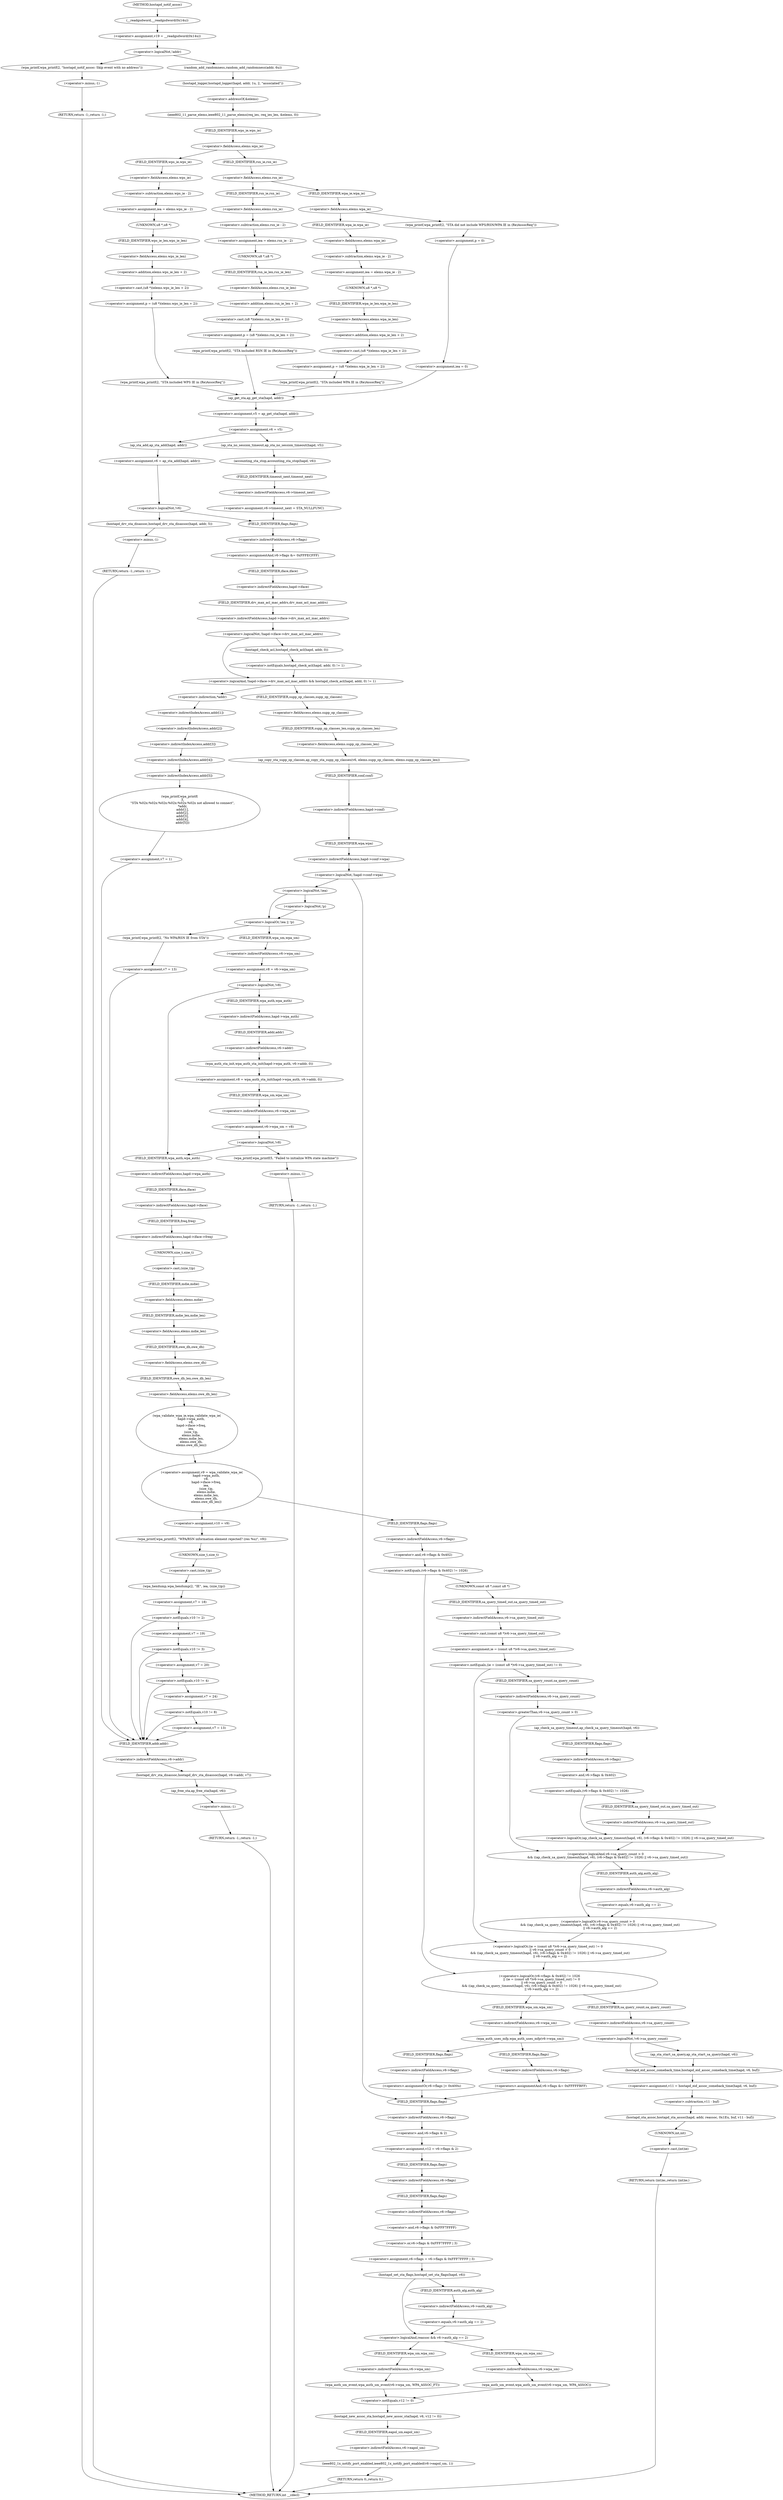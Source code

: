 digraph hostapd_notif_assoc {  
"1000136" [label = "(<operator>.assignment,v19 = __readgsdword(0x14u))" ]
"1000138" [label = "(__readgsdword,__readgsdword(0x14u))" ]
"1000141" [label = "(<operator>.logicalNot,!addr)" ]
"1000144" [label = "(wpa_printf,wpa_printf(2, \"hostapd_notif_assoc: Skip event with no address\"))" ]
"1000147" [label = "(RETURN,return -1;,return -1;)" ]
"1000148" [label = "(<operator>.minus,-1)" ]
"1000150" [label = "(random_add_randomness,random_add_randomness(addr, 6u))" ]
"1000153" [label = "(hostapd_logger,hostapd_logger(hapd, addr, 1u, 2, \"associated\"))" ]
"1000159" [label = "(ieee802_11_parse_elems,ieee802_11_parse_elems(req_ies, req_ies_len, &elems, 0))" ]
"1000162" [label = "(<operator>.addressOf,&elems)" ]
"1000166" [label = "(<operator>.fieldAccess,elems.wps_ie)" ]
"1000168" [label = "(FIELD_IDENTIFIER,wps_ie,wps_ie)" ]
"1000170" [label = "(<operator>.assignment,iea = elems.wps_ie - 2)" ]
"1000172" [label = "(<operator>.subtraction,elems.wps_ie - 2)" ]
"1000173" [label = "(<operator>.fieldAccess,elems.wps_ie)" ]
"1000175" [label = "(FIELD_IDENTIFIER,wps_ie,wps_ie)" ]
"1000177" [label = "(<operator>.assignment,p = (u8 *)(elems.wps_ie_len + 2))" ]
"1000179" [label = "(<operator>.cast,(u8 *)(elems.wps_ie_len + 2))" ]
"1000180" [label = "(UNKNOWN,u8 *,u8 *)" ]
"1000181" [label = "(<operator>.addition,elems.wps_ie_len + 2)" ]
"1000182" [label = "(<operator>.fieldAccess,elems.wps_ie_len)" ]
"1000184" [label = "(FIELD_IDENTIFIER,wps_ie_len,wps_ie_len)" ]
"1000186" [label = "(wpa_printf,wpa_printf(2, \"STA included WPS IE in (Re)AssocReq\"))" ]
"1000191" [label = "(<operator>.fieldAccess,elems.rsn_ie)" ]
"1000193" [label = "(FIELD_IDENTIFIER,rsn_ie,rsn_ie)" ]
"1000195" [label = "(<operator>.assignment,iea = elems.rsn_ie - 2)" ]
"1000197" [label = "(<operator>.subtraction,elems.rsn_ie - 2)" ]
"1000198" [label = "(<operator>.fieldAccess,elems.rsn_ie)" ]
"1000200" [label = "(FIELD_IDENTIFIER,rsn_ie,rsn_ie)" ]
"1000202" [label = "(<operator>.assignment,p = (u8 *)(elems.rsn_ie_len + 2))" ]
"1000204" [label = "(<operator>.cast,(u8 *)(elems.rsn_ie_len + 2))" ]
"1000205" [label = "(UNKNOWN,u8 *,u8 *)" ]
"1000206" [label = "(<operator>.addition,elems.rsn_ie_len + 2)" ]
"1000207" [label = "(<operator>.fieldAccess,elems.rsn_ie_len)" ]
"1000209" [label = "(FIELD_IDENTIFIER,rsn_ie_len,rsn_ie_len)" ]
"1000211" [label = "(wpa_printf,wpa_printf(2, \"STA included RSN IE in (Re)AssocReq\"))" ]
"1000216" [label = "(<operator>.fieldAccess,elems.wpa_ie)" ]
"1000218" [label = "(FIELD_IDENTIFIER,wpa_ie,wpa_ie)" ]
"1000220" [label = "(<operator>.assignment,iea = elems.wpa_ie - 2)" ]
"1000222" [label = "(<operator>.subtraction,elems.wpa_ie - 2)" ]
"1000223" [label = "(<operator>.fieldAccess,elems.wpa_ie)" ]
"1000225" [label = "(FIELD_IDENTIFIER,wpa_ie,wpa_ie)" ]
"1000227" [label = "(<operator>.assignment,p = (u8 *)(elems.wpa_ie_len + 2))" ]
"1000229" [label = "(<operator>.cast,(u8 *)(elems.wpa_ie_len + 2))" ]
"1000230" [label = "(UNKNOWN,u8 *,u8 *)" ]
"1000231" [label = "(<operator>.addition,elems.wpa_ie_len + 2)" ]
"1000232" [label = "(<operator>.fieldAccess,elems.wpa_ie_len)" ]
"1000234" [label = "(FIELD_IDENTIFIER,wpa_ie_len,wpa_ie_len)" ]
"1000236" [label = "(wpa_printf,wpa_printf(2, \"STA included WPA IE in (Re)AssocReq\"))" ]
"1000241" [label = "(wpa_printf,wpa_printf(2, \"STA did not include WPS/RSN/WPA IE in (Re)AssocReq\"))" ]
"1000244" [label = "(<operator>.assignment,p = 0)" ]
"1000247" [label = "(<operator>.assignment,iea = 0)" ]
"1000250" [label = "(<operator>.assignment,v5 = ap_get_sta(hapd, addr))" ]
"1000252" [label = "(ap_get_sta,ap_get_sta(hapd, addr))" ]
"1000255" [label = "(<operator>.assignment,v6 = v5)" ]
"1000261" [label = "(ap_sta_no_session_timeout,ap_sta_no_session_timeout(hapd, v5))" ]
"1000264" [label = "(accounting_sta_stop,accounting_sta_stop(hapd, v6))" ]
"1000267" [label = "(<operator>.assignment,v6->timeout_next = STA_NULLFUNC)" ]
"1000268" [label = "(<operator>.indirectFieldAccess,v6->timeout_next)" ]
"1000270" [label = "(FIELD_IDENTIFIER,timeout_next,timeout_next)" ]
"1000274" [label = "(<operator>.assignment,v6 = ap_sta_add(hapd, addr))" ]
"1000276" [label = "(ap_sta_add,ap_sta_add(hapd, addr))" ]
"1000280" [label = "(<operator>.logicalNot,!v6)" ]
"1000283" [label = "(hostapd_drv_sta_disassoc,hostapd_drv_sta_disassoc(hapd, addr, 5))" ]
"1000287" [label = "(RETURN,return -1;,return -1;)" ]
"1000288" [label = "(<operator>.minus,-1)" ]
"1000290" [label = "(<operators>.assignmentAnd,v6->flags &= 0xFFFECFFF)" ]
"1000291" [label = "(<operator>.indirectFieldAccess,v6->flags)" ]
"1000293" [label = "(FIELD_IDENTIFIER,flags,flags)" ]
"1000296" [label = "(<operator>.logicalAnd,!hapd->iface->drv_max_acl_mac_addrs && hostapd_check_acl(hapd, addr, 0) != 1)" ]
"1000297" [label = "(<operator>.logicalNot,!hapd->iface->drv_max_acl_mac_addrs)" ]
"1000298" [label = "(<operator>.indirectFieldAccess,hapd->iface->drv_max_acl_mac_addrs)" ]
"1000299" [label = "(<operator>.indirectFieldAccess,hapd->iface)" ]
"1000301" [label = "(FIELD_IDENTIFIER,iface,iface)" ]
"1000302" [label = "(FIELD_IDENTIFIER,drv_max_acl_mac_addrs,drv_max_acl_mac_addrs)" ]
"1000303" [label = "(<operator>.notEquals,hostapd_check_acl(hapd, addr, 0) != 1)" ]
"1000304" [label = "(hostapd_check_acl,hostapd_check_acl(hapd, addr, 0))" ]
"1000310" [label = "(wpa_printf,wpa_printf(\n      3,\n      \"STA %02x:%02x:%02x:%02x:%02x:%02x not allowed to connect\",\n      *addr,\n      addr[1],\n      addr[2],\n      addr[3],\n      addr[4],\n      addr[5]))" ]
"1000313" [label = "(<operator>.indirection,*addr)" ]
"1000315" [label = "(<operator>.indirectIndexAccess,addr[1])" ]
"1000318" [label = "(<operator>.indirectIndexAccess,addr[2])" ]
"1000321" [label = "(<operator>.indirectIndexAccess,addr[3])" ]
"1000324" [label = "(<operator>.indirectIndexAccess,addr[4])" ]
"1000327" [label = "(<operator>.indirectIndexAccess,addr[5])" ]
"1000330" [label = "(<operator>.assignment,v7 = 1)" ]
"1000334" [label = "(hostapd_drv_sta_disassoc,hostapd_drv_sta_disassoc(hapd, v6->addr, v7))" ]
"1000336" [label = "(<operator>.indirectFieldAccess,v6->addr)" ]
"1000338" [label = "(FIELD_IDENTIFIER,addr,addr)" ]
"1000340" [label = "(ap_free_sta,ap_free_sta(hapd, v6))" ]
"1000343" [label = "(RETURN,return -1;,return -1;)" ]
"1000344" [label = "(<operator>.minus,-1)" ]
"1000346" [label = "(ap_copy_sta_supp_op_classes,ap_copy_sta_supp_op_classes(v6, elems.supp_op_classes, elems.supp_op_classes_len))" ]
"1000348" [label = "(<operator>.fieldAccess,elems.supp_op_classes)" ]
"1000350" [label = "(FIELD_IDENTIFIER,supp_op_classes,supp_op_classes)" ]
"1000351" [label = "(<operator>.fieldAccess,elems.supp_op_classes_len)" ]
"1000353" [label = "(FIELD_IDENTIFIER,supp_op_classes_len,supp_op_classes_len)" ]
"1000355" [label = "(<operator>.logicalNot,!hapd->conf->wpa)" ]
"1000356" [label = "(<operator>.indirectFieldAccess,hapd->conf->wpa)" ]
"1000357" [label = "(<operator>.indirectFieldAccess,hapd->conf)" ]
"1000359" [label = "(FIELD_IDENTIFIER,conf,conf)" ]
"1000360" [label = "(FIELD_IDENTIFIER,wpa,wpa)" ]
"1000363" [label = "(<operator>.logicalOr,!iea || !p)" ]
"1000364" [label = "(<operator>.logicalNot,!iea)" ]
"1000366" [label = "(<operator>.logicalNot,!p)" ]
"1000369" [label = "(wpa_printf,wpa_printf(2, \"No WPA/RSN IE from STA\"))" ]
"1000372" [label = "(<operator>.assignment,v7 = 13)" ]
"1000376" [label = "(<operator>.assignment,v8 = v6->wpa_sm)" ]
"1000378" [label = "(<operator>.indirectFieldAccess,v6->wpa_sm)" ]
"1000380" [label = "(FIELD_IDENTIFIER,wpa_sm,wpa_sm)" ]
"1000382" [label = "(<operator>.logicalNot,!v8)" ]
"1000385" [label = "(<operator>.assignment,v8 = wpa_auth_sta_init(hapd->wpa_auth, v6->addr, 0))" ]
"1000387" [label = "(wpa_auth_sta_init,wpa_auth_sta_init(hapd->wpa_auth, v6->addr, 0))" ]
"1000388" [label = "(<operator>.indirectFieldAccess,hapd->wpa_auth)" ]
"1000390" [label = "(FIELD_IDENTIFIER,wpa_auth,wpa_auth)" ]
"1000391" [label = "(<operator>.indirectFieldAccess,v6->addr)" ]
"1000393" [label = "(FIELD_IDENTIFIER,addr,addr)" ]
"1000395" [label = "(<operator>.assignment,v6->wpa_sm = v8)" ]
"1000396" [label = "(<operator>.indirectFieldAccess,v6->wpa_sm)" ]
"1000398" [label = "(FIELD_IDENTIFIER,wpa_sm,wpa_sm)" ]
"1000401" [label = "(<operator>.logicalNot,!v8)" ]
"1000404" [label = "(wpa_printf,wpa_printf(5, \"Failed to initialize WPA state machine\"))" ]
"1000407" [label = "(RETURN,return -1;,return -1;)" ]
"1000408" [label = "(<operator>.minus,-1)" ]
"1000410" [label = "(<operator>.assignment,v9 = wpa_validate_wpa_ie(\n         hapd->wpa_auth,\n         v8,\n         hapd->iface->freq,\n         iea,\n         (size_t)p,\n         elems.mdie,\n         elems.mdie_len,\n         elems.owe_dh,\n         elems.owe_dh_len))" ]
"1000412" [label = "(wpa_validate_wpa_ie,wpa_validate_wpa_ie(\n         hapd->wpa_auth,\n         v8,\n         hapd->iface->freq,\n         iea,\n         (size_t)p,\n         elems.mdie,\n         elems.mdie_len,\n         elems.owe_dh,\n         elems.owe_dh_len))" ]
"1000413" [label = "(<operator>.indirectFieldAccess,hapd->wpa_auth)" ]
"1000415" [label = "(FIELD_IDENTIFIER,wpa_auth,wpa_auth)" ]
"1000417" [label = "(<operator>.indirectFieldAccess,hapd->iface->freq)" ]
"1000418" [label = "(<operator>.indirectFieldAccess,hapd->iface)" ]
"1000420" [label = "(FIELD_IDENTIFIER,iface,iface)" ]
"1000421" [label = "(FIELD_IDENTIFIER,freq,freq)" ]
"1000423" [label = "(<operator>.cast,(size_t)p)" ]
"1000424" [label = "(UNKNOWN,size_t,size_t)" ]
"1000426" [label = "(<operator>.fieldAccess,elems.mdie)" ]
"1000428" [label = "(FIELD_IDENTIFIER,mdie,mdie)" ]
"1000429" [label = "(<operator>.fieldAccess,elems.mdie_len)" ]
"1000431" [label = "(FIELD_IDENTIFIER,mdie_len,mdie_len)" ]
"1000432" [label = "(<operator>.fieldAccess,elems.owe_dh)" ]
"1000434" [label = "(FIELD_IDENTIFIER,owe_dh,owe_dh)" ]
"1000435" [label = "(<operator>.fieldAccess,elems.owe_dh_len)" ]
"1000437" [label = "(FIELD_IDENTIFIER,owe_dh_len,owe_dh_len)" ]
"1000441" [label = "(<operator>.assignment,v10 = v9)" ]
"1000444" [label = "(wpa_printf,wpa_printf(2, \"WPA/RSN information element rejected? (res %u)\", v9))" ]
"1000448" [label = "(wpa_hexdump,wpa_hexdump(2, \"IE\", iea, (size_t)p))" ]
"1000452" [label = "(<operator>.cast,(size_t)p)" ]
"1000453" [label = "(UNKNOWN,size_t,size_t)" ]
"1000455" [label = "(<operator>.assignment,v7 = 18)" ]
"1000459" [label = "(<operator>.notEquals,v10 != 2)" ]
"1000463" [label = "(<operator>.assignment,v7 = 19)" ]
"1000467" [label = "(<operator>.notEquals,v10 != 3)" ]
"1000471" [label = "(<operator>.assignment,v7 = 20)" ]
"1000475" [label = "(<operator>.notEquals,v10 != 4)" ]
"1000479" [label = "(<operator>.assignment,v7 = 24)" ]
"1000483" [label = "(<operator>.notEquals,v10 != 8)" ]
"1000486" [label = "(<operator>.assignment,v7 = 13)" ]
"1000491" [label = "(<operator>.logicalOr,(v6->flags & 0x402) != 1026\n    || (ie = (const u8 *)v6->sa_query_timed_out) != 0\n    || v6->sa_query_count > 0\n    && ((ap_check_sa_query_timeout(hapd, v6), (v6->flags & 0x402) != 1026) || v6->sa_query_timed_out)\n    || v6->auth_alg == 2)" ]
"1000492" [label = "(<operator>.notEquals,(v6->flags & 0x402) != 1026)" ]
"1000493" [label = "(<operator>.and,v6->flags & 0x402)" ]
"1000494" [label = "(<operator>.indirectFieldAccess,v6->flags)" ]
"1000496" [label = "(FIELD_IDENTIFIER,flags,flags)" ]
"1000499" [label = "(<operator>.logicalOr,(ie = (const u8 *)v6->sa_query_timed_out) != 0\n    || v6->sa_query_count > 0\n    && ((ap_check_sa_query_timeout(hapd, v6), (v6->flags & 0x402) != 1026) || v6->sa_query_timed_out)\n    || v6->auth_alg == 2)" ]
"1000500" [label = "(<operator>.notEquals,(ie = (const u8 *)v6->sa_query_timed_out) != 0)" ]
"1000501" [label = "(<operator>.assignment,ie = (const u8 *)v6->sa_query_timed_out)" ]
"1000503" [label = "(<operator>.cast,(const u8 *)v6->sa_query_timed_out)" ]
"1000504" [label = "(UNKNOWN,const u8 *,const u8 *)" ]
"1000505" [label = "(<operator>.indirectFieldAccess,v6->sa_query_timed_out)" ]
"1000507" [label = "(FIELD_IDENTIFIER,sa_query_timed_out,sa_query_timed_out)" ]
"1000509" [label = "(<operator>.logicalOr,v6->sa_query_count > 0\n    && ((ap_check_sa_query_timeout(hapd, v6), (v6->flags & 0x402) != 1026) || v6->sa_query_timed_out)\n    || v6->auth_alg == 2)" ]
"1000510" [label = "(<operator>.logicalAnd,v6->sa_query_count > 0\n    && ((ap_check_sa_query_timeout(hapd, v6), (v6->flags & 0x402) != 1026) || v6->sa_query_timed_out))" ]
"1000511" [label = "(<operator>.greaterThan,v6->sa_query_count > 0)" ]
"1000512" [label = "(<operator>.indirectFieldAccess,v6->sa_query_count)" ]
"1000514" [label = "(FIELD_IDENTIFIER,sa_query_count,sa_query_count)" ]
"1000516" [label = "(<operator>.logicalOr,(ap_check_sa_query_timeout(hapd, v6), (v6->flags & 0x402) != 1026) || v6->sa_query_timed_out)" ]
"1000518" [label = "(ap_check_sa_query_timeout,ap_check_sa_query_timeout(hapd, v6))" ]
"1000521" [label = "(<operator>.notEquals,(v6->flags & 0x402) != 1026)" ]
"1000522" [label = "(<operator>.and,v6->flags & 0x402)" ]
"1000523" [label = "(<operator>.indirectFieldAccess,v6->flags)" ]
"1000525" [label = "(FIELD_IDENTIFIER,flags,flags)" ]
"1000528" [label = "(<operator>.indirectFieldAccess,v6->sa_query_timed_out)" ]
"1000530" [label = "(FIELD_IDENTIFIER,sa_query_timed_out,sa_query_timed_out)" ]
"1000531" [label = "(<operator>.equals,v6->auth_alg == 2)" ]
"1000532" [label = "(<operator>.indirectFieldAccess,v6->auth_alg)" ]
"1000534" [label = "(FIELD_IDENTIFIER,auth_alg,auth_alg)" ]
"1000538" [label = "(wpa_auth_uses_mfp,wpa_auth_uses_mfp(v6->wpa_sm))" ]
"1000539" [label = "(<operator>.indirectFieldAccess,v6->wpa_sm)" ]
"1000541" [label = "(FIELD_IDENTIFIER,wpa_sm,wpa_sm)" ]
"1000542" [label = "(<operators>.assignmentOr,v6->flags |= 0x400u)" ]
"1000543" [label = "(<operator>.indirectFieldAccess,v6->flags)" ]
"1000545" [label = "(FIELD_IDENTIFIER,flags,flags)" ]
"1000548" [label = "(<operators>.assignmentAnd,v6->flags &= 0xFFFFFBFF)" ]
"1000549" [label = "(<operator>.indirectFieldAccess,v6->flags)" ]
"1000551" [label = "(FIELD_IDENTIFIER,flags,flags)" ]
"1000554" [label = "(<operator>.assignment,v12 = v6->flags & 2)" ]
"1000556" [label = "(<operator>.and,v6->flags & 2)" ]
"1000557" [label = "(<operator>.indirectFieldAccess,v6->flags)" ]
"1000559" [label = "(FIELD_IDENTIFIER,flags,flags)" ]
"1000561" [label = "(<operator>.assignment,v6->flags = v6->flags & 0xFFF7FFFF | 3)" ]
"1000562" [label = "(<operator>.indirectFieldAccess,v6->flags)" ]
"1000564" [label = "(FIELD_IDENTIFIER,flags,flags)" ]
"1000565" [label = "(<operator>.or,v6->flags & 0xFFF7FFFF | 3)" ]
"1000566" [label = "(<operator>.and,v6->flags & 0xFFF7FFFF)" ]
"1000567" [label = "(<operator>.indirectFieldAccess,v6->flags)" ]
"1000569" [label = "(FIELD_IDENTIFIER,flags,flags)" ]
"1000572" [label = "(hostapd_set_sta_flags,hostapd_set_sta_flags(hapd, v6))" ]
"1000576" [label = "(<operator>.logicalAnd,reassoc && v6->auth_alg == 2)" ]
"1000578" [label = "(<operator>.equals,v6->auth_alg == 2)" ]
"1000579" [label = "(<operator>.indirectFieldAccess,v6->auth_alg)" ]
"1000581" [label = "(FIELD_IDENTIFIER,auth_alg,auth_alg)" ]
"1000583" [label = "(wpa_auth_sm_event,wpa_auth_sm_event(v6->wpa_sm, WPA_ASSOC_FT))" ]
"1000584" [label = "(<operator>.indirectFieldAccess,v6->wpa_sm)" ]
"1000586" [label = "(FIELD_IDENTIFIER,wpa_sm,wpa_sm)" ]
"1000589" [label = "(wpa_auth_sm_event,wpa_auth_sm_event(v6->wpa_sm, WPA_ASSOC))" ]
"1000590" [label = "(<operator>.indirectFieldAccess,v6->wpa_sm)" ]
"1000592" [label = "(FIELD_IDENTIFIER,wpa_sm,wpa_sm)" ]
"1000594" [label = "(hostapd_new_assoc_sta,hostapd_new_assoc_sta(hapd, v6, v12 != 0))" ]
"1000597" [label = "(<operator>.notEquals,v12 != 0)" ]
"1000600" [label = "(ieee802_1x_notify_port_enabled,ieee802_1x_notify_port_enabled(v6->eapol_sm, 1))" ]
"1000601" [label = "(<operator>.indirectFieldAccess,v6->eapol_sm)" ]
"1000603" [label = "(FIELD_IDENTIFIER,eapol_sm,eapol_sm)" ]
"1000605" [label = "(RETURN,return 0;,return 0;)" ]
"1000608" [label = "(<operator>.logicalNot,!v6->sa_query_count)" ]
"1000609" [label = "(<operator>.indirectFieldAccess,v6->sa_query_count)" ]
"1000611" [label = "(FIELD_IDENTIFIER,sa_query_count,sa_query_count)" ]
"1000612" [label = "(ap_sta_start_sa_query,ap_sta_start_sa_query(hapd, v6))" ]
"1000615" [label = "(<operator>.assignment,v11 = hostapd_eid_assoc_comeback_time(hapd, v6, buf))" ]
"1000617" [label = "(hostapd_eid_assoc_comeback_time,hostapd_eid_assoc_comeback_time(hapd, v6, buf))" ]
"1000621" [label = "(hostapd_sta_assoc,hostapd_sta_assoc(hapd, addr, reassoc, 0x1Eu, buf, v11 - buf))" ]
"1000627" [label = "(<operator>.subtraction,v11 - buf)" ]
"1000630" [label = "(RETURN,return (int)ie;,return (int)ie;)" ]
"1000631" [label = "(<operator>.cast,(int)ie)" ]
"1000632" [label = "(UNKNOWN,int,int)" ]
"1000115" [label = "(METHOD,hostapd_notif_assoc)" ]
"1000634" [label = "(METHOD_RETURN,int __cdecl)" ]
  "1000136" -> "1000141" 
  "1000138" -> "1000136" 
  "1000141" -> "1000144" 
  "1000141" -> "1000150" 
  "1000144" -> "1000148" 
  "1000147" -> "1000634" 
  "1000148" -> "1000147" 
  "1000150" -> "1000153" 
  "1000153" -> "1000162" 
  "1000159" -> "1000168" 
  "1000162" -> "1000159" 
  "1000166" -> "1000175" 
  "1000166" -> "1000193" 
  "1000168" -> "1000166" 
  "1000170" -> "1000180" 
  "1000172" -> "1000170" 
  "1000173" -> "1000172" 
  "1000175" -> "1000173" 
  "1000177" -> "1000186" 
  "1000179" -> "1000177" 
  "1000180" -> "1000184" 
  "1000181" -> "1000179" 
  "1000182" -> "1000181" 
  "1000184" -> "1000182" 
  "1000186" -> "1000252" 
  "1000191" -> "1000200" 
  "1000191" -> "1000218" 
  "1000193" -> "1000191" 
  "1000195" -> "1000205" 
  "1000197" -> "1000195" 
  "1000198" -> "1000197" 
  "1000200" -> "1000198" 
  "1000202" -> "1000211" 
  "1000204" -> "1000202" 
  "1000205" -> "1000209" 
  "1000206" -> "1000204" 
  "1000207" -> "1000206" 
  "1000209" -> "1000207" 
  "1000211" -> "1000252" 
  "1000216" -> "1000225" 
  "1000216" -> "1000241" 
  "1000218" -> "1000216" 
  "1000220" -> "1000230" 
  "1000222" -> "1000220" 
  "1000223" -> "1000222" 
  "1000225" -> "1000223" 
  "1000227" -> "1000236" 
  "1000229" -> "1000227" 
  "1000230" -> "1000234" 
  "1000231" -> "1000229" 
  "1000232" -> "1000231" 
  "1000234" -> "1000232" 
  "1000236" -> "1000252" 
  "1000241" -> "1000244" 
  "1000244" -> "1000247" 
  "1000247" -> "1000252" 
  "1000250" -> "1000255" 
  "1000252" -> "1000250" 
  "1000255" -> "1000261" 
  "1000255" -> "1000276" 
  "1000261" -> "1000264" 
  "1000264" -> "1000270" 
  "1000267" -> "1000293" 
  "1000268" -> "1000267" 
  "1000270" -> "1000268" 
  "1000274" -> "1000280" 
  "1000276" -> "1000274" 
  "1000280" -> "1000283" 
  "1000280" -> "1000293" 
  "1000283" -> "1000288" 
  "1000287" -> "1000634" 
  "1000288" -> "1000287" 
  "1000290" -> "1000301" 
  "1000291" -> "1000290" 
  "1000293" -> "1000291" 
  "1000296" -> "1000313" 
  "1000296" -> "1000350" 
  "1000297" -> "1000296" 
  "1000297" -> "1000304" 
  "1000298" -> "1000297" 
  "1000299" -> "1000302" 
  "1000301" -> "1000299" 
  "1000302" -> "1000298" 
  "1000303" -> "1000296" 
  "1000304" -> "1000303" 
  "1000310" -> "1000330" 
  "1000313" -> "1000315" 
  "1000315" -> "1000318" 
  "1000318" -> "1000321" 
  "1000321" -> "1000324" 
  "1000324" -> "1000327" 
  "1000327" -> "1000310" 
  "1000330" -> "1000338" 
  "1000334" -> "1000340" 
  "1000336" -> "1000334" 
  "1000338" -> "1000336" 
  "1000340" -> "1000344" 
  "1000343" -> "1000634" 
  "1000344" -> "1000343" 
  "1000346" -> "1000359" 
  "1000348" -> "1000353" 
  "1000350" -> "1000348" 
  "1000351" -> "1000346" 
  "1000353" -> "1000351" 
  "1000355" -> "1000559" 
  "1000355" -> "1000364" 
  "1000356" -> "1000355" 
  "1000357" -> "1000360" 
  "1000359" -> "1000357" 
  "1000360" -> "1000356" 
  "1000363" -> "1000369" 
  "1000363" -> "1000380" 
  "1000364" -> "1000363" 
  "1000364" -> "1000366" 
  "1000366" -> "1000363" 
  "1000369" -> "1000372" 
  "1000372" -> "1000338" 
  "1000376" -> "1000382" 
  "1000378" -> "1000376" 
  "1000380" -> "1000378" 
  "1000382" -> "1000390" 
  "1000382" -> "1000415" 
  "1000385" -> "1000398" 
  "1000387" -> "1000385" 
  "1000388" -> "1000393" 
  "1000390" -> "1000388" 
  "1000391" -> "1000387" 
  "1000393" -> "1000391" 
  "1000395" -> "1000401" 
  "1000396" -> "1000395" 
  "1000398" -> "1000396" 
  "1000401" -> "1000404" 
  "1000401" -> "1000415" 
  "1000404" -> "1000408" 
  "1000407" -> "1000634" 
  "1000408" -> "1000407" 
  "1000410" -> "1000441" 
  "1000410" -> "1000496" 
  "1000412" -> "1000410" 
  "1000413" -> "1000420" 
  "1000415" -> "1000413" 
  "1000417" -> "1000424" 
  "1000418" -> "1000421" 
  "1000420" -> "1000418" 
  "1000421" -> "1000417" 
  "1000423" -> "1000428" 
  "1000424" -> "1000423" 
  "1000426" -> "1000431" 
  "1000428" -> "1000426" 
  "1000429" -> "1000434" 
  "1000431" -> "1000429" 
  "1000432" -> "1000437" 
  "1000434" -> "1000432" 
  "1000435" -> "1000412" 
  "1000437" -> "1000435" 
  "1000441" -> "1000444" 
  "1000444" -> "1000453" 
  "1000448" -> "1000455" 
  "1000452" -> "1000448" 
  "1000453" -> "1000452" 
  "1000455" -> "1000459" 
  "1000459" -> "1000463" 
  "1000459" -> "1000338" 
  "1000463" -> "1000467" 
  "1000467" -> "1000471" 
  "1000467" -> "1000338" 
  "1000471" -> "1000475" 
  "1000475" -> "1000479" 
  "1000475" -> "1000338" 
  "1000479" -> "1000483" 
  "1000483" -> "1000486" 
  "1000483" -> "1000338" 
  "1000486" -> "1000338" 
  "1000491" -> "1000541" 
  "1000491" -> "1000611" 
  "1000492" -> "1000491" 
  "1000492" -> "1000504" 
  "1000493" -> "1000492" 
  "1000494" -> "1000493" 
  "1000496" -> "1000494" 
  "1000499" -> "1000491" 
  "1000500" -> "1000499" 
  "1000500" -> "1000514" 
  "1000501" -> "1000500" 
  "1000503" -> "1000501" 
  "1000504" -> "1000507" 
  "1000505" -> "1000503" 
  "1000507" -> "1000505" 
  "1000509" -> "1000499" 
  "1000510" -> "1000509" 
  "1000510" -> "1000534" 
  "1000511" -> "1000510" 
  "1000511" -> "1000518" 
  "1000512" -> "1000511" 
  "1000514" -> "1000512" 
  "1000516" -> "1000510" 
  "1000518" -> "1000525" 
  "1000521" -> "1000516" 
  "1000521" -> "1000530" 
  "1000522" -> "1000521" 
  "1000523" -> "1000522" 
  "1000525" -> "1000523" 
  "1000528" -> "1000516" 
  "1000530" -> "1000528" 
  "1000531" -> "1000509" 
  "1000532" -> "1000531" 
  "1000534" -> "1000532" 
  "1000538" -> "1000545" 
  "1000538" -> "1000551" 
  "1000539" -> "1000538" 
  "1000541" -> "1000539" 
  "1000542" -> "1000559" 
  "1000543" -> "1000542" 
  "1000545" -> "1000543" 
  "1000548" -> "1000559" 
  "1000549" -> "1000548" 
  "1000551" -> "1000549" 
  "1000554" -> "1000564" 
  "1000556" -> "1000554" 
  "1000557" -> "1000556" 
  "1000559" -> "1000557" 
  "1000561" -> "1000572" 
  "1000562" -> "1000569" 
  "1000564" -> "1000562" 
  "1000565" -> "1000561" 
  "1000566" -> "1000565" 
  "1000567" -> "1000566" 
  "1000569" -> "1000567" 
  "1000572" -> "1000576" 
  "1000572" -> "1000581" 
  "1000576" -> "1000586" 
  "1000576" -> "1000592" 
  "1000578" -> "1000576" 
  "1000579" -> "1000578" 
  "1000581" -> "1000579" 
  "1000583" -> "1000597" 
  "1000584" -> "1000583" 
  "1000586" -> "1000584" 
  "1000589" -> "1000597" 
  "1000590" -> "1000589" 
  "1000592" -> "1000590" 
  "1000594" -> "1000603" 
  "1000597" -> "1000594" 
  "1000600" -> "1000605" 
  "1000601" -> "1000600" 
  "1000603" -> "1000601" 
  "1000605" -> "1000634" 
  "1000608" -> "1000612" 
  "1000608" -> "1000617" 
  "1000609" -> "1000608" 
  "1000611" -> "1000609" 
  "1000612" -> "1000617" 
  "1000615" -> "1000627" 
  "1000617" -> "1000615" 
  "1000621" -> "1000632" 
  "1000627" -> "1000621" 
  "1000630" -> "1000634" 
  "1000631" -> "1000630" 
  "1000632" -> "1000631" 
  "1000115" -> "1000138" 
}
